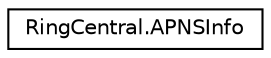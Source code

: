 digraph "Graphical Class Hierarchy"
{
 // LATEX_PDF_SIZE
  edge [fontname="Helvetica",fontsize="10",labelfontname="Helvetica",labelfontsize="10"];
  node [fontname="Helvetica",fontsize="10",shape=record];
  rankdir="LR";
  Node0 [label="RingCentral.APNSInfo",height=0.2,width=0.4,color="black", fillcolor="white", style="filled",URL="$classRingCentral_1_1APNSInfo.html",tooltip="APNS (Apple Push Notification Service) information"];
}
